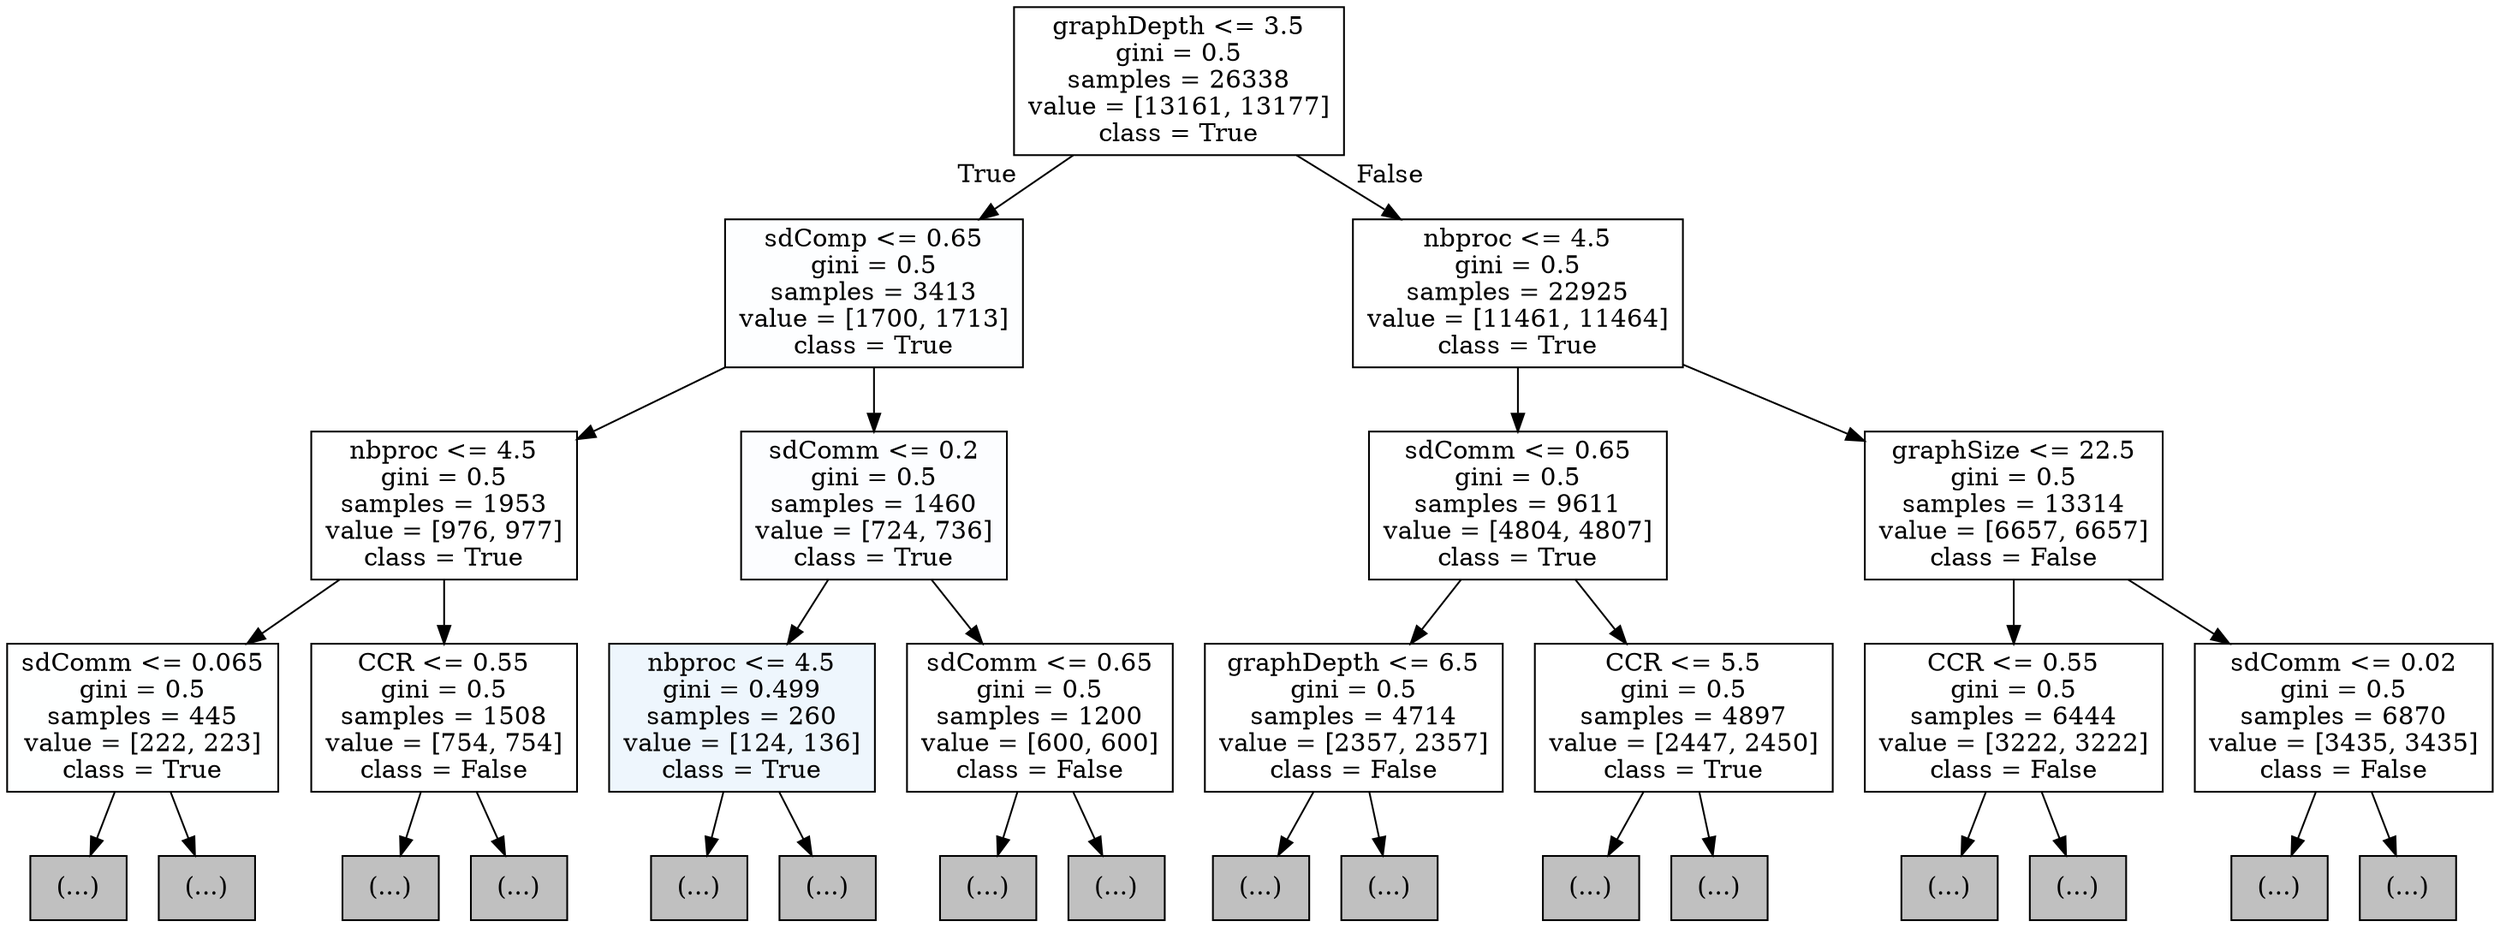 digraph Tree {
node [shape=box, style="filled", color="black"] ;
0 [label="graphDepth <= 3.5\ngini = 0.5\nsamples = 26338\nvalue = [13161, 13177]\nclass = True", fillcolor="#ffffff"] ;
1 [label="sdComp <= 0.65\ngini = 0.5\nsamples = 3413\nvalue = [1700, 1713]\nclass = True", fillcolor="#fdfeff"] ;
0 -> 1 [labeldistance=2.5, labelangle=45, headlabel="True"] ;
2 [label="nbproc <= 4.5\ngini = 0.5\nsamples = 1953\nvalue = [976, 977]\nclass = True", fillcolor="#ffffff"] ;
1 -> 2 ;
3 [label="sdComm <= 0.065\ngini = 0.5\nsamples = 445\nvalue = [222, 223]\nclass = True", fillcolor="#feffff"] ;
2 -> 3 ;
4 [label="(...)", fillcolor="#C0C0C0"] ;
3 -> 4 ;
11 [label="(...)", fillcolor="#C0C0C0"] ;
3 -> 11 ;
28 [label="CCR <= 0.55\ngini = 0.5\nsamples = 1508\nvalue = [754, 754]\nclass = False", fillcolor="#ffffff"] ;
2 -> 28 ;
29 [label="(...)", fillcolor="#C0C0C0"] ;
28 -> 29 ;
46 [label="(...)", fillcolor="#C0C0C0"] ;
28 -> 46 ;
55 [label="sdComm <= 0.2\ngini = 0.5\nsamples = 1460\nvalue = [724, 736]\nclass = True", fillcolor="#fcfdff"] ;
1 -> 55 ;
56 [label="nbproc <= 4.5\ngini = 0.499\nsamples = 260\nvalue = [124, 136]\nclass = True", fillcolor="#eef6fd"] ;
55 -> 56 ;
57 [label="(...)", fillcolor="#C0C0C0"] ;
56 -> 57 ;
58 [label="(...)", fillcolor="#C0C0C0"] ;
56 -> 58 ;
59 [label="sdComm <= 0.65\ngini = 0.5\nsamples = 1200\nvalue = [600, 600]\nclass = False", fillcolor="#ffffff"] ;
55 -> 59 ;
60 [label="(...)", fillcolor="#C0C0C0"] ;
59 -> 60 ;
63 [label="(...)", fillcolor="#C0C0C0"] ;
59 -> 63 ;
90 [label="nbproc <= 4.5\ngini = 0.5\nsamples = 22925\nvalue = [11461, 11464]\nclass = True", fillcolor="#ffffff"] ;
0 -> 90 [labeldistance=2.5, labelangle=-45, headlabel="False"] ;
91 [label="sdComm <= 0.65\ngini = 0.5\nsamples = 9611\nvalue = [4804, 4807]\nclass = True", fillcolor="#ffffff"] ;
90 -> 91 ;
92 [label="graphDepth <= 6.5\ngini = 0.5\nsamples = 4714\nvalue = [2357, 2357]\nclass = False", fillcolor="#ffffff"] ;
91 -> 92 ;
93 [label="(...)", fillcolor="#C0C0C0"] ;
92 -> 93 ;
146 [label="(...)", fillcolor="#C0C0C0"] ;
92 -> 146 ;
291 [label="CCR <= 5.5\ngini = 0.5\nsamples = 4897\nvalue = [2447, 2450]\nclass = True", fillcolor="#ffffff"] ;
91 -> 291 ;
292 [label="(...)", fillcolor="#C0C0C0"] ;
291 -> 292 ;
325 [label="(...)", fillcolor="#C0C0C0"] ;
291 -> 325 ;
438 [label="graphSize <= 22.5\ngini = 0.5\nsamples = 13314\nvalue = [6657, 6657]\nclass = False", fillcolor="#ffffff"] ;
90 -> 438 ;
439 [label="CCR <= 0.55\ngini = 0.5\nsamples = 6444\nvalue = [3222, 3222]\nclass = False", fillcolor="#ffffff"] ;
438 -> 439 ;
440 [label="(...)", fillcolor="#C0C0C0"] ;
439 -> 440 ;
457 [label="(...)", fillcolor="#C0C0C0"] ;
439 -> 457 ;
490 [label="sdComm <= 0.02\ngini = 0.5\nsamples = 6870\nvalue = [3435, 3435]\nclass = False", fillcolor="#ffffff"] ;
438 -> 490 ;
491 [label="(...)", fillcolor="#C0C0C0"] ;
490 -> 491 ;
524 [label="(...)", fillcolor="#C0C0C0"] ;
490 -> 524 ;
}